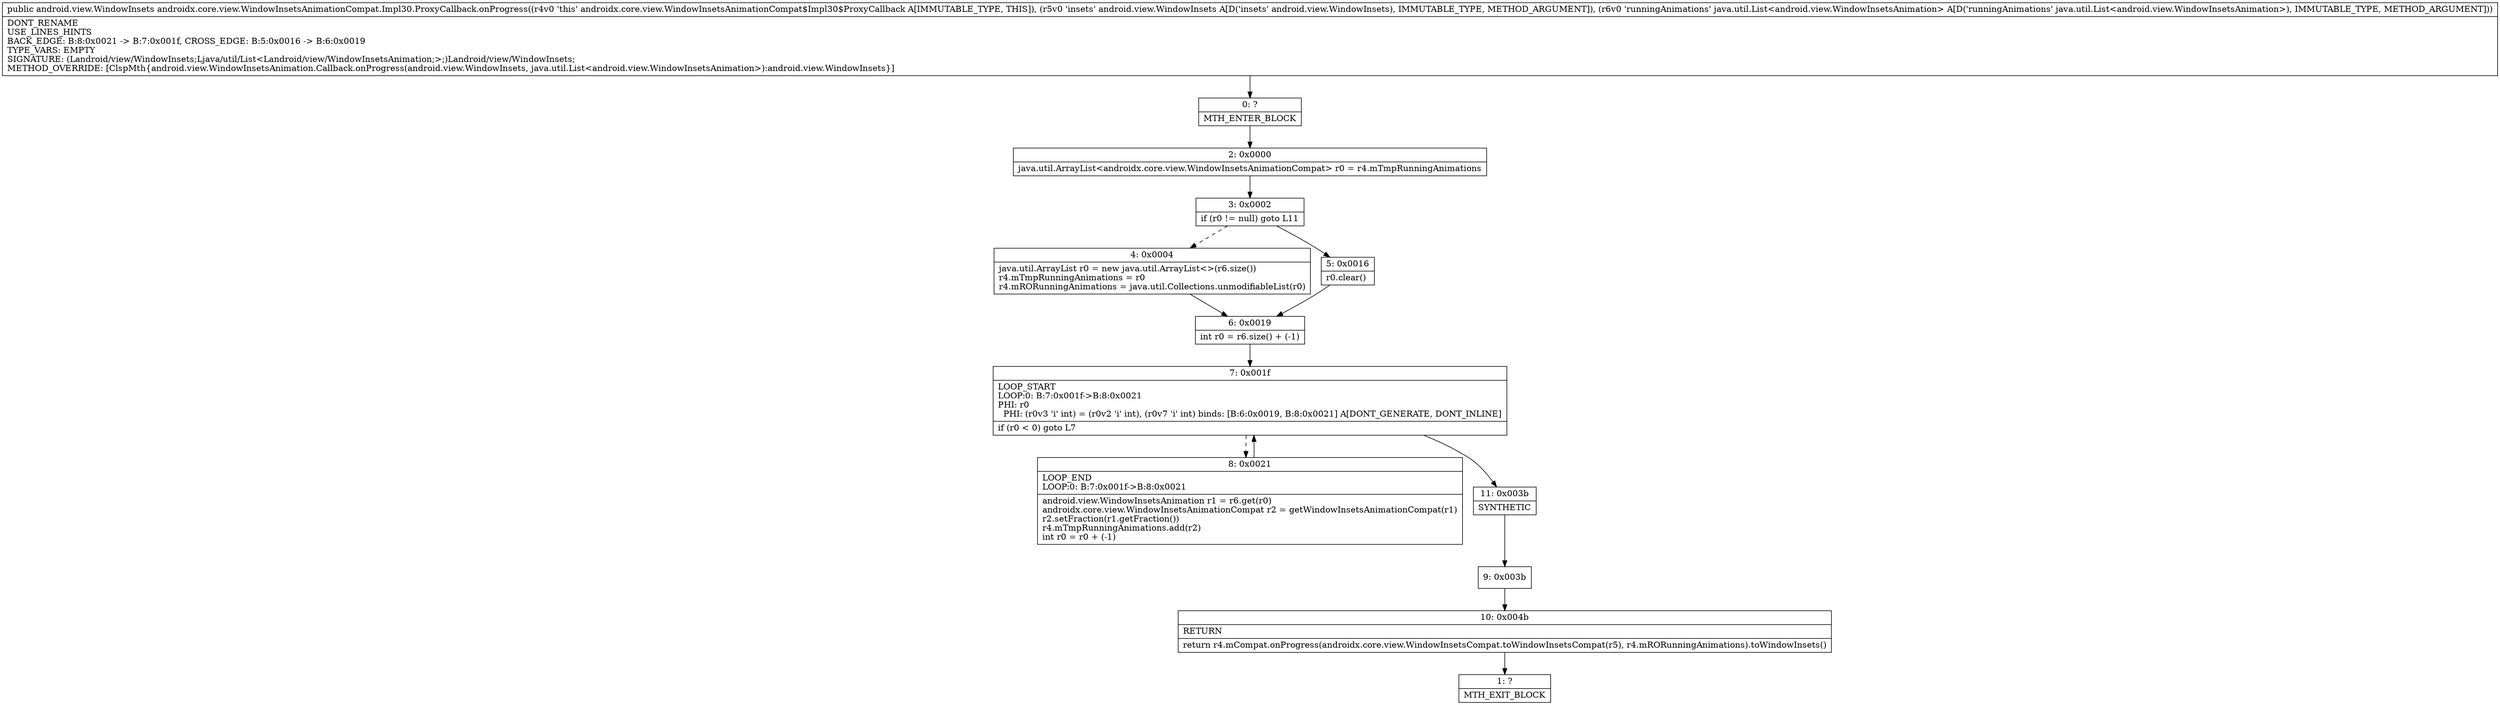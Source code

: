 digraph "CFG forandroidx.core.view.WindowInsetsAnimationCompat.Impl30.ProxyCallback.onProgress(Landroid\/view\/WindowInsets;Ljava\/util\/List;)Landroid\/view\/WindowInsets;" {
Node_0 [shape=record,label="{0\:\ ?|MTH_ENTER_BLOCK\l}"];
Node_2 [shape=record,label="{2\:\ 0x0000|java.util.ArrayList\<androidx.core.view.WindowInsetsAnimationCompat\> r0 = r4.mTmpRunningAnimations\l}"];
Node_3 [shape=record,label="{3\:\ 0x0002|if (r0 != null) goto L11\l}"];
Node_4 [shape=record,label="{4\:\ 0x0004|java.util.ArrayList r0 = new java.util.ArrayList\<\>(r6.size())\lr4.mTmpRunningAnimations = r0\lr4.mRORunningAnimations = java.util.Collections.unmodifiableList(r0)\l}"];
Node_6 [shape=record,label="{6\:\ 0x0019|int r0 = r6.size() + (\-1)\l}"];
Node_7 [shape=record,label="{7\:\ 0x001f|LOOP_START\lLOOP:0: B:7:0x001f\-\>B:8:0x0021\lPHI: r0 \l  PHI: (r0v3 'i' int) = (r0v2 'i' int), (r0v7 'i' int) binds: [B:6:0x0019, B:8:0x0021] A[DONT_GENERATE, DONT_INLINE]\l|if (r0 \< 0) goto L7\l}"];
Node_8 [shape=record,label="{8\:\ 0x0021|LOOP_END\lLOOP:0: B:7:0x001f\-\>B:8:0x0021\l|android.view.WindowInsetsAnimation r1 = r6.get(r0)\landroidx.core.view.WindowInsetsAnimationCompat r2 = getWindowInsetsAnimationCompat(r1)\lr2.setFraction(r1.getFraction())\lr4.mTmpRunningAnimations.add(r2)\lint r0 = r0 + (\-1)\l}"];
Node_11 [shape=record,label="{11\:\ 0x003b|SYNTHETIC\l}"];
Node_9 [shape=record,label="{9\:\ 0x003b}"];
Node_10 [shape=record,label="{10\:\ 0x004b|RETURN\l|return r4.mCompat.onProgress(androidx.core.view.WindowInsetsCompat.toWindowInsetsCompat(r5), r4.mRORunningAnimations).toWindowInsets()\l}"];
Node_1 [shape=record,label="{1\:\ ?|MTH_EXIT_BLOCK\l}"];
Node_5 [shape=record,label="{5\:\ 0x0016|r0.clear()\l}"];
MethodNode[shape=record,label="{public android.view.WindowInsets androidx.core.view.WindowInsetsAnimationCompat.Impl30.ProxyCallback.onProgress((r4v0 'this' androidx.core.view.WindowInsetsAnimationCompat$Impl30$ProxyCallback A[IMMUTABLE_TYPE, THIS]), (r5v0 'insets' android.view.WindowInsets A[D('insets' android.view.WindowInsets), IMMUTABLE_TYPE, METHOD_ARGUMENT]), (r6v0 'runningAnimations' java.util.List\<android.view.WindowInsetsAnimation\> A[D('runningAnimations' java.util.List\<android.view.WindowInsetsAnimation\>), IMMUTABLE_TYPE, METHOD_ARGUMENT]))  | DONT_RENAME\lUSE_LINES_HINTS\lBACK_EDGE: B:8:0x0021 \-\> B:7:0x001f, CROSS_EDGE: B:5:0x0016 \-\> B:6:0x0019\lTYPE_VARS: EMPTY\lSIGNATURE: (Landroid\/view\/WindowInsets;Ljava\/util\/List\<Landroid\/view\/WindowInsetsAnimation;\>;)Landroid\/view\/WindowInsets;\lMETHOD_OVERRIDE: [ClspMth\{android.view.WindowInsetsAnimation.Callback.onProgress(android.view.WindowInsets, java.util.List\<android.view.WindowInsetsAnimation\>):android.view.WindowInsets\}]\l}"];
MethodNode -> Node_0;Node_0 -> Node_2;
Node_2 -> Node_3;
Node_3 -> Node_4[style=dashed];
Node_3 -> Node_5;
Node_4 -> Node_6;
Node_6 -> Node_7;
Node_7 -> Node_8[style=dashed];
Node_7 -> Node_11;
Node_8 -> Node_7;
Node_11 -> Node_9;
Node_9 -> Node_10;
Node_10 -> Node_1;
Node_5 -> Node_6;
}

